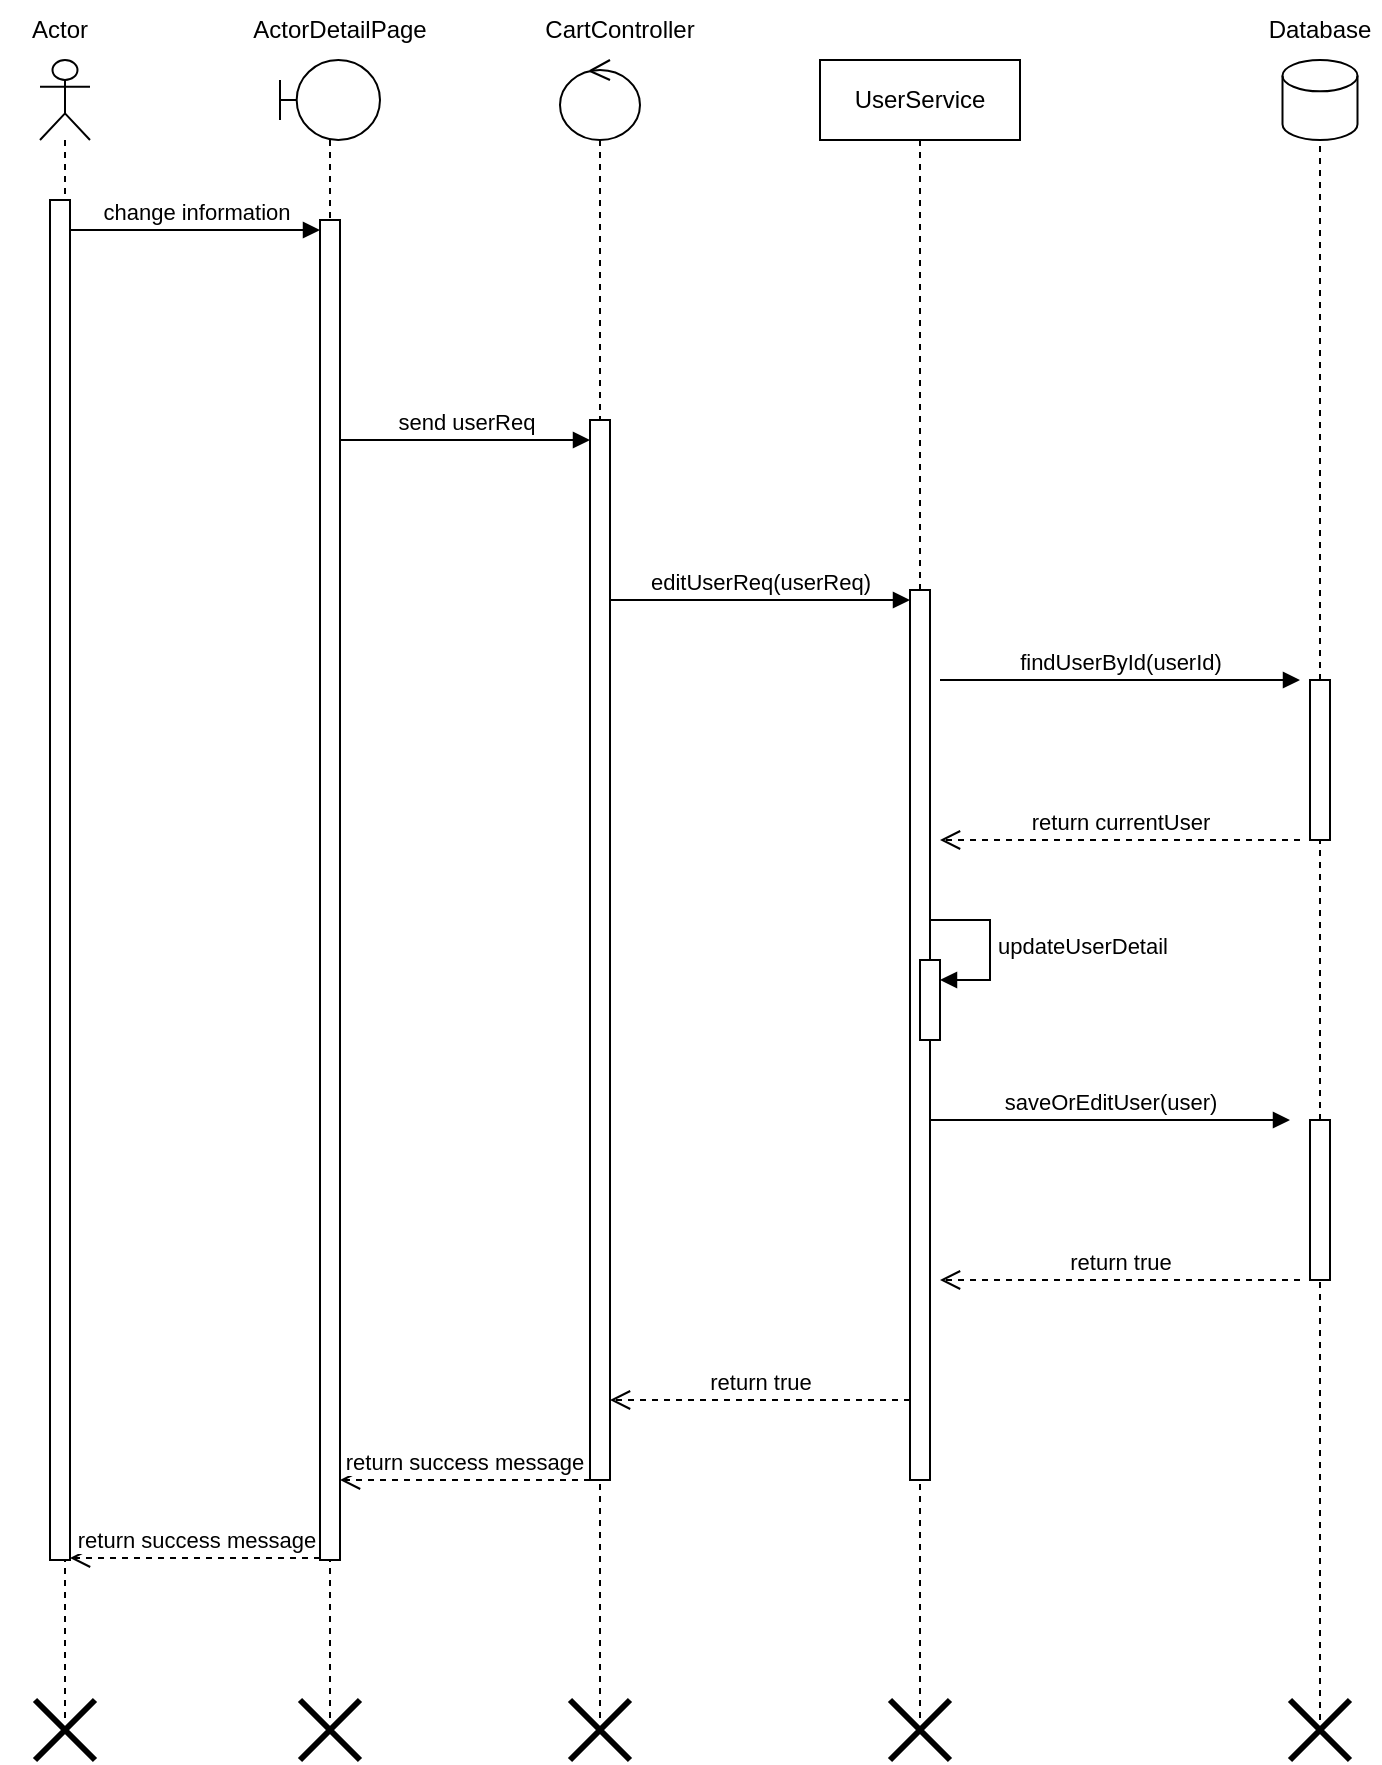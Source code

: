 <mxfile version="22.1.16" type="device">
  <diagram name="Page-1" id="aWFMQGwN5_mobpyzdR4b">
    <mxGraphModel dx="1050" dy="638" grid="1" gridSize="10" guides="1" tooltips="1" connect="1" arrows="1" fold="1" page="1" pageScale="1" pageWidth="850" pageHeight="1100" math="0" shadow="0">
      <root>
        <mxCell id="0" />
        <mxCell id="1" parent="0" />
        <mxCell id="I4_arkbSUdRG-t40aXQZ-1" value="" style="shape=umlLifeline;perimeter=lifelinePerimeter;whiteSpace=wrap;html=1;container=1;dropTarget=0;collapsible=0;recursiveResize=0;outlineConnect=0;portConstraint=eastwest;newEdgeStyle={&quot;curved&quot;:0,&quot;rounded&quot;:0};participant=umlActor;" vertex="1" parent="1">
          <mxGeometry x="80" y="90" width="25" height="830" as="geometry" />
        </mxCell>
        <mxCell id="I4_arkbSUdRG-t40aXQZ-2" value="" style="html=1;points=[[0,0,0,0,5],[0,1,0,0,-5],[1,0,0,0,5],[1,1,0,0,-5]];perimeter=orthogonalPerimeter;outlineConnect=0;targetShapes=umlLifeline;portConstraint=eastwest;newEdgeStyle={&quot;curved&quot;:0,&quot;rounded&quot;:0};" vertex="1" parent="I4_arkbSUdRG-t40aXQZ-1">
          <mxGeometry x="5" y="70" width="10" height="680" as="geometry" />
        </mxCell>
        <mxCell id="I4_arkbSUdRG-t40aXQZ-3" value="Actor" style="text;html=1;strokeColor=none;fillColor=none;align=center;verticalAlign=middle;whiteSpace=wrap;rounded=0;" vertex="1" parent="1">
          <mxGeometry x="60" y="60" width="60" height="30" as="geometry" />
        </mxCell>
        <mxCell id="I4_arkbSUdRG-t40aXQZ-4" value="" style="shape=umlLifeline;perimeter=lifelinePerimeter;whiteSpace=wrap;html=1;container=1;dropTarget=0;collapsible=0;recursiveResize=0;outlineConnect=0;portConstraint=eastwest;newEdgeStyle={&quot;curved&quot;:0,&quot;rounded&quot;:0};participant=umlBoundary;" vertex="1" parent="1">
          <mxGeometry x="200" y="90" width="50" height="830" as="geometry" />
        </mxCell>
        <mxCell id="I4_arkbSUdRG-t40aXQZ-5" value="" style="html=1;points=[[0,0,0,0,5],[0,1,0,0,-5],[1,0,0,0,5],[1,1,0,0,-5]];perimeter=orthogonalPerimeter;outlineConnect=0;targetShapes=umlLifeline;portConstraint=eastwest;newEdgeStyle={&quot;curved&quot;:0,&quot;rounded&quot;:0};" vertex="1" parent="I4_arkbSUdRG-t40aXQZ-4">
          <mxGeometry x="20" y="80" width="10" height="670" as="geometry" />
        </mxCell>
        <mxCell id="I4_arkbSUdRG-t40aXQZ-6" value="ActorDetailPage" style="text;html=1;strokeColor=none;fillColor=none;align=center;verticalAlign=middle;whiteSpace=wrap;rounded=0;" vertex="1" parent="1">
          <mxGeometry x="200" y="60" width="60" height="30" as="geometry" />
        </mxCell>
        <mxCell id="I4_arkbSUdRG-t40aXQZ-7" value="change information" style="html=1;verticalAlign=bottom;startArrow=none;endArrow=block;startSize=8;curved=0;rounded=0;entryX=0;entryY=0;entryDx=0;entryDy=5;startFill=0;" edge="1" parent="1" source="I4_arkbSUdRG-t40aXQZ-2" target="I4_arkbSUdRG-t40aXQZ-5">
          <mxGeometry x="0.008" relative="1" as="geometry">
            <mxPoint x="100" y="175" as="sourcePoint" />
            <mxPoint as="offset" />
          </mxGeometry>
        </mxCell>
        <mxCell id="I4_arkbSUdRG-t40aXQZ-8" value="send userReq" style="html=1;verticalAlign=bottom;startArrow=none;endArrow=block;startSize=8;curved=0;rounded=0;startFill=0;" edge="1" parent="1" target="I4_arkbSUdRG-t40aXQZ-10">
          <mxGeometry relative="1" as="geometry">
            <mxPoint x="230" y="280" as="sourcePoint" />
            <mxPoint x="355" y="281.42" as="targetPoint" />
          </mxGeometry>
        </mxCell>
        <mxCell id="I4_arkbSUdRG-t40aXQZ-9" value="" style="shape=umlLifeline;perimeter=lifelinePerimeter;whiteSpace=wrap;html=1;container=1;dropTarget=0;collapsible=0;recursiveResize=0;outlineConnect=0;portConstraint=eastwest;newEdgeStyle={&quot;curved&quot;:0,&quot;rounded&quot;:0};participant=umlControl;" vertex="1" parent="1">
          <mxGeometry x="340" y="90" width="40" height="830" as="geometry" />
        </mxCell>
        <mxCell id="I4_arkbSUdRG-t40aXQZ-10" value="" style="html=1;points=[[0,0,0,0,5],[0,1,0,0,-5],[1,0,0,0,5],[1,1,0,0,-5]];perimeter=orthogonalPerimeter;outlineConnect=0;targetShapes=umlLifeline;portConstraint=eastwest;newEdgeStyle={&quot;curved&quot;:0,&quot;rounded&quot;:0};" vertex="1" parent="I4_arkbSUdRG-t40aXQZ-9">
          <mxGeometry x="15" y="180" width="10" height="530" as="geometry" />
        </mxCell>
        <mxCell id="I4_arkbSUdRG-t40aXQZ-11" value="CartController" style="text;html=1;strokeColor=none;fillColor=none;align=center;verticalAlign=middle;whiteSpace=wrap;rounded=0;" vertex="1" parent="1">
          <mxGeometry x="340" y="60" width="60" height="30" as="geometry" />
        </mxCell>
        <mxCell id="I4_arkbSUdRG-t40aXQZ-12" value="UserService" style="shape=umlLifeline;perimeter=lifelinePerimeter;whiteSpace=wrap;html=1;container=1;dropTarget=0;collapsible=0;recursiveResize=0;outlineConnect=0;portConstraint=eastwest;newEdgeStyle={&quot;curved&quot;:0,&quot;rounded&quot;:0};" vertex="1" parent="1">
          <mxGeometry x="470" y="90" width="100" height="830" as="geometry" />
        </mxCell>
        <mxCell id="I4_arkbSUdRG-t40aXQZ-13" value="" style="html=1;points=[[0,0,0,0,5],[0,1,0,0,-5],[1,0,0,0,5],[1,1,0,0,-5]];perimeter=orthogonalPerimeter;outlineConnect=0;targetShapes=umlLifeline;portConstraint=eastwest;newEdgeStyle={&quot;curved&quot;:0,&quot;rounded&quot;:0};" vertex="1" parent="I4_arkbSUdRG-t40aXQZ-12">
          <mxGeometry x="45" y="265" width="10" height="445" as="geometry" />
        </mxCell>
        <mxCell id="I4_arkbSUdRG-t40aXQZ-16" value="" style="html=1;points=[[0,0,0,0,5],[0,1,0,0,-5],[1,0,0,0,5],[1,1,0,0,-5]];perimeter=orthogonalPerimeter;outlineConnect=0;targetShapes=umlLifeline;portConstraint=eastwest;newEdgeStyle={&quot;curved&quot;:0,&quot;rounded&quot;:0};" vertex="1" parent="I4_arkbSUdRG-t40aXQZ-12">
          <mxGeometry x="50" y="450" width="10" height="40" as="geometry" />
        </mxCell>
        <mxCell id="I4_arkbSUdRG-t40aXQZ-17" value="updateUserDetail" style="html=1;align=left;spacingLeft=2;endArrow=block;rounded=0;edgeStyle=orthogonalEdgeStyle;curved=0;rounded=0;" edge="1" parent="I4_arkbSUdRG-t40aXQZ-12" target="I4_arkbSUdRG-t40aXQZ-16">
          <mxGeometry relative="1" as="geometry">
            <mxPoint x="55" y="430" as="sourcePoint" />
            <Array as="points">
              <mxPoint x="85" y="460" />
            </Array>
          </mxGeometry>
        </mxCell>
        <mxCell id="I4_arkbSUdRG-t40aXQZ-18" value="editUserReq(userReq)" style="html=1;verticalAlign=bottom;startArrow=none;endArrow=block;startSize=8;curved=0;rounded=0;entryX=0;entryY=0;entryDx=0;entryDy=5;startFill=0;" edge="1" parent="1" source="I4_arkbSUdRG-t40aXQZ-10" target="I4_arkbSUdRG-t40aXQZ-13">
          <mxGeometry relative="1" as="geometry">
            <mxPoint x="445" y="360" as="sourcePoint" />
            <mxPoint as="offset" />
          </mxGeometry>
        </mxCell>
        <mxCell id="I4_arkbSUdRG-t40aXQZ-19" value="return true" style="html=1;verticalAlign=bottom;endArrow=open;dashed=1;endSize=8;curved=0;rounded=0;" edge="1" parent="1">
          <mxGeometry x="0.004" relative="1" as="geometry">
            <mxPoint x="365" y="760" as="targetPoint" />
            <mxPoint x="515" y="760" as="sourcePoint" />
            <mxPoint as="offset" />
          </mxGeometry>
        </mxCell>
        <mxCell id="I4_arkbSUdRG-t40aXQZ-20" value="return success message" style="html=1;verticalAlign=bottom;endArrow=open;dashed=1;endSize=8;curved=0;rounded=0;" edge="1" parent="1">
          <mxGeometry x="0.008" relative="1" as="geometry">
            <mxPoint x="230" y="800" as="targetPoint" />
            <mxPoint x="355" y="800" as="sourcePoint" />
            <mxPoint as="offset" />
          </mxGeometry>
        </mxCell>
        <mxCell id="I4_arkbSUdRG-t40aXQZ-21" value="return success message" style="html=1;verticalAlign=bottom;endArrow=open;dashed=1;endSize=8;curved=0;rounded=0;" edge="1" parent="1">
          <mxGeometry relative="1" as="geometry">
            <mxPoint x="220" y="839" as="sourcePoint" />
            <mxPoint x="95" y="839" as="targetPoint" />
          </mxGeometry>
        </mxCell>
        <mxCell id="I4_arkbSUdRG-t40aXQZ-24" value="" style="shape=cylinder3;whiteSpace=wrap;html=1;boundedLbl=1;backgroundOutline=1;size=7.833;" vertex="1" parent="1">
          <mxGeometry x="701.25" y="90" width="37.5" height="40" as="geometry" />
        </mxCell>
        <mxCell id="I4_arkbSUdRG-t40aXQZ-25" value="" style="endArrow=none;dashed=1;html=1;rounded=0;entryX=0.5;entryY=1;entryDx=0;entryDy=0;entryPerimeter=0;" edge="1" parent="1" target="I4_arkbSUdRG-t40aXQZ-24" source="I4_arkbSUdRG-t40aXQZ-30">
          <mxGeometry width="50" height="50" relative="1" as="geometry">
            <mxPoint x="720" y="840" as="sourcePoint" />
            <mxPoint x="461.25" y="50" as="targetPoint" />
          </mxGeometry>
        </mxCell>
        <mxCell id="I4_arkbSUdRG-t40aXQZ-26" value="Database" style="text;html=1;strokeColor=none;fillColor=none;align=center;verticalAlign=middle;whiteSpace=wrap;rounded=0;" vertex="1" parent="1">
          <mxGeometry x="690" y="60" width="60" height="30" as="geometry" />
        </mxCell>
        <mxCell id="I4_arkbSUdRG-t40aXQZ-27" value="" style="shape=umlDestroy;whiteSpace=wrap;html=1;strokeWidth=3;targetShapes=umlLifeline;" vertex="1" parent="1">
          <mxGeometry x="705" y="910" width="30" height="30" as="geometry" />
        </mxCell>
        <mxCell id="I4_arkbSUdRG-t40aXQZ-32" value="return currentUser" style="html=1;verticalAlign=bottom;endArrow=open;dashed=1;endSize=8;curved=0;rounded=0;" edge="1" parent="1">
          <mxGeometry relative="1" as="geometry">
            <mxPoint x="710" y="480" as="sourcePoint" />
            <mxPoint x="530" y="480" as="targetPoint" />
          </mxGeometry>
        </mxCell>
        <mxCell id="I4_arkbSUdRG-t40aXQZ-34" value="" style="shape=umlDestroy;whiteSpace=wrap;html=1;strokeWidth=3;targetShapes=umlLifeline;" vertex="1" parent="1">
          <mxGeometry x="505" y="910" width="30" height="30" as="geometry" />
        </mxCell>
        <mxCell id="I4_arkbSUdRG-t40aXQZ-35" value="" style="shape=umlDestroy;whiteSpace=wrap;html=1;strokeWidth=3;targetShapes=umlLifeline;" vertex="1" parent="1">
          <mxGeometry x="345" y="910" width="30" height="30" as="geometry" />
        </mxCell>
        <mxCell id="I4_arkbSUdRG-t40aXQZ-36" value="" style="shape=umlDestroy;whiteSpace=wrap;html=1;strokeWidth=3;targetShapes=umlLifeline;" vertex="1" parent="1">
          <mxGeometry x="210" y="910" width="30" height="30" as="geometry" />
        </mxCell>
        <mxCell id="I4_arkbSUdRG-t40aXQZ-37" value="" style="shape=umlDestroy;whiteSpace=wrap;html=1;strokeWidth=3;targetShapes=umlLifeline;" vertex="1" parent="1">
          <mxGeometry x="77.5" y="910" width="30" height="30" as="geometry" />
        </mxCell>
        <mxCell id="I4_arkbSUdRG-t40aXQZ-38" value="" style="endArrow=none;dashed=1;html=1;rounded=0;entryX=0.5;entryY=1;entryDx=0;entryDy=0;entryPerimeter=0;" edge="1" parent="1" source="I4_arkbSUdRG-t40aXQZ-42" target="I4_arkbSUdRG-t40aXQZ-30">
          <mxGeometry width="50" height="50" relative="1" as="geometry">
            <mxPoint x="720" y="840" as="sourcePoint" />
            <mxPoint x="720" y="130" as="targetPoint" />
          </mxGeometry>
        </mxCell>
        <mxCell id="I4_arkbSUdRG-t40aXQZ-30" value="" style="html=1;points=[[0,0,0,0,5],[0,1,0,0,-5],[1,0,0,0,5],[1,1,0,0,-5]];perimeter=orthogonalPerimeter;outlineConnect=0;targetShapes=umlLifeline;portConstraint=eastwest;newEdgeStyle={&quot;curved&quot;:0,&quot;rounded&quot;:0};" vertex="1" parent="1">
          <mxGeometry x="715" y="400" width="10" height="80" as="geometry" />
        </mxCell>
        <mxCell id="I4_arkbSUdRG-t40aXQZ-40" value="findUserById(userId)" style="html=1;verticalAlign=bottom;startArrow=none;endArrow=block;startSize=8;curved=0;rounded=0;startFill=0;" edge="1" parent="1">
          <mxGeometry relative="1" as="geometry">
            <mxPoint x="530" y="400" as="sourcePoint" />
            <mxPoint as="offset" />
            <mxPoint x="710" y="400" as="targetPoint" />
          </mxGeometry>
        </mxCell>
        <mxCell id="I4_arkbSUdRG-t40aXQZ-41" value="saveOrEditUser(user)" style="html=1;verticalAlign=bottom;startArrow=none;endArrow=block;startSize=8;curved=0;rounded=0;startFill=0;" edge="1" parent="1">
          <mxGeometry relative="1" as="geometry">
            <mxPoint x="525" y="620" as="sourcePoint" />
            <mxPoint as="offset" />
            <mxPoint x="705" y="620" as="targetPoint" />
          </mxGeometry>
        </mxCell>
        <mxCell id="I4_arkbSUdRG-t40aXQZ-44" value="" style="endArrow=none;dashed=1;html=1;rounded=0;entryX=0.5;entryY=1;entryDx=0;entryDy=0;entryPerimeter=0;exitX=0.5;exitY=0.333;exitDx=0;exitDy=0;exitPerimeter=0;" edge="1" parent="1" source="I4_arkbSUdRG-t40aXQZ-27" target="I4_arkbSUdRG-t40aXQZ-42">
          <mxGeometry width="50" height="50" relative="1" as="geometry">
            <mxPoint x="720" y="840" as="sourcePoint" />
            <mxPoint x="720" y="480" as="targetPoint" />
          </mxGeometry>
        </mxCell>
        <mxCell id="I4_arkbSUdRG-t40aXQZ-42" value="" style="html=1;points=[[0,0,0,0,5],[0,1,0,0,-5],[1,0,0,0,5],[1,1,0,0,-5]];perimeter=orthogonalPerimeter;outlineConnect=0;targetShapes=umlLifeline;portConstraint=eastwest;newEdgeStyle={&quot;curved&quot;:0,&quot;rounded&quot;:0};" vertex="1" parent="1">
          <mxGeometry x="715" y="620" width="10" height="80" as="geometry" />
        </mxCell>
        <mxCell id="I4_arkbSUdRG-t40aXQZ-45" value="return true" style="html=1;verticalAlign=bottom;endArrow=open;dashed=1;endSize=8;curved=0;rounded=0;" edge="1" parent="1">
          <mxGeometry x="0.004" relative="1" as="geometry">
            <mxPoint x="530" y="700" as="targetPoint" />
            <mxPoint x="710" y="700" as="sourcePoint" />
            <mxPoint as="offset" />
          </mxGeometry>
        </mxCell>
      </root>
    </mxGraphModel>
  </diagram>
</mxfile>
